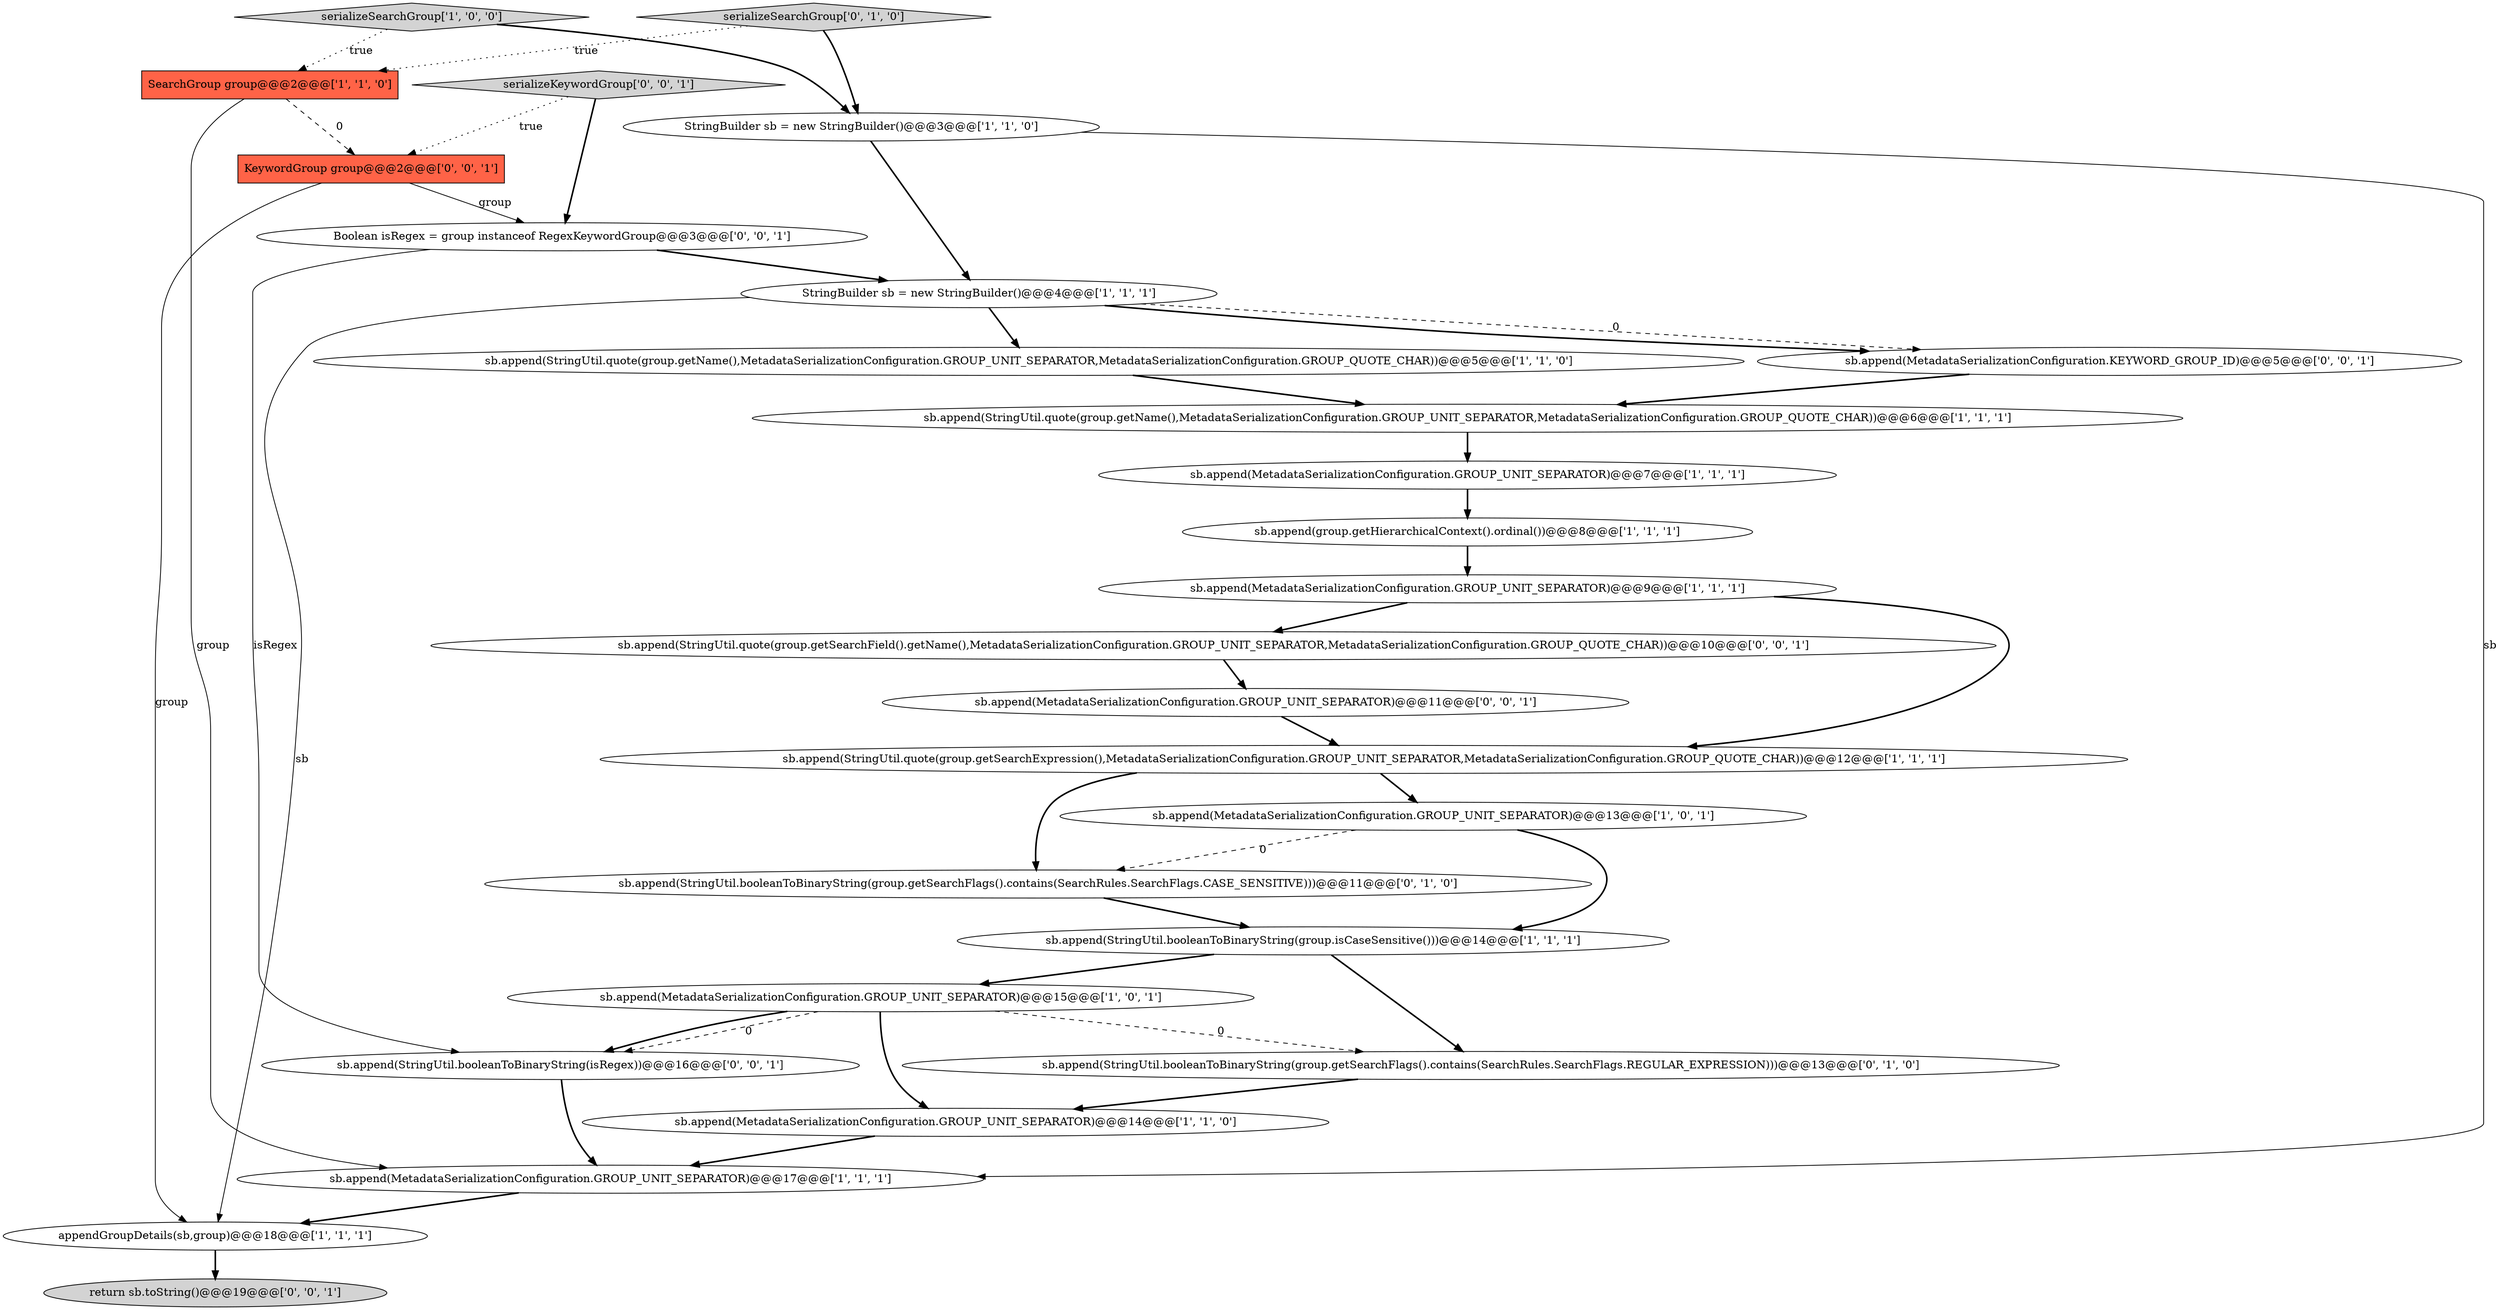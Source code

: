 digraph {
6 [style = filled, label = "sb.append(MetadataSerializationConfiguration.GROUP_UNIT_SEPARATOR)@@@7@@@['1', '1', '1']", fillcolor = white, shape = ellipse image = "AAA0AAABBB1BBB"];
5 [style = filled, label = "SearchGroup group@@@2@@@['1', '1', '0']", fillcolor = tomato, shape = box image = "AAA0AAABBB1BBB"];
4 [style = filled, label = "sb.append(StringUtil.quote(group.getName(),MetadataSerializationConfiguration.GROUP_UNIT_SEPARATOR,MetadataSerializationConfiguration.GROUP_QUOTE_CHAR))@@@5@@@['1', '1', '0']", fillcolor = white, shape = ellipse image = "AAA0AAABBB1BBB"];
21 [style = filled, label = "sb.append(MetadataSerializationConfiguration.GROUP_UNIT_SEPARATOR)@@@11@@@['0', '0', '1']", fillcolor = white, shape = ellipse image = "AAA0AAABBB3BBB"];
23 [style = filled, label = "Boolean isRegex = group instanceof RegexKeywordGroup@@@3@@@['0', '0', '1']", fillcolor = white, shape = ellipse image = "AAA0AAABBB3BBB"];
12 [style = filled, label = "sb.append(MetadataSerializationConfiguration.GROUP_UNIT_SEPARATOR)@@@14@@@['1', '1', '0']", fillcolor = white, shape = ellipse image = "AAA0AAABBB1BBB"];
26 [style = filled, label = "serializeKeywordGroup['0', '0', '1']", fillcolor = lightgray, shape = diamond image = "AAA0AAABBB3BBB"];
0 [style = filled, label = "sb.append(StringUtil.quote(group.getName(),MetadataSerializationConfiguration.GROUP_UNIT_SEPARATOR,MetadataSerializationConfiguration.GROUP_QUOTE_CHAR))@@@6@@@['1', '1', '1']", fillcolor = white, shape = ellipse image = "AAA0AAABBB1BBB"];
22 [style = filled, label = "sb.append(StringUtil.booleanToBinaryString(isRegex))@@@16@@@['0', '0', '1']", fillcolor = white, shape = ellipse image = "AAA0AAABBB3BBB"];
9 [style = filled, label = "sb.append(MetadataSerializationConfiguration.GROUP_UNIT_SEPARATOR)@@@15@@@['1', '0', '1']", fillcolor = white, shape = ellipse image = "AAA0AAABBB1BBB"];
1 [style = filled, label = "sb.append(MetadataSerializationConfiguration.GROUP_UNIT_SEPARATOR)@@@9@@@['1', '1', '1']", fillcolor = white, shape = ellipse image = "AAA0AAABBB1BBB"];
19 [style = filled, label = "KeywordGroup group@@@2@@@['0', '0', '1']", fillcolor = tomato, shape = box image = "AAA0AAABBB3BBB"];
25 [style = filled, label = "sb.append(StringUtil.quote(group.getSearchField().getName(),MetadataSerializationConfiguration.GROUP_UNIT_SEPARATOR,MetadataSerializationConfiguration.GROUP_QUOTE_CHAR))@@@10@@@['0', '0', '1']", fillcolor = white, shape = ellipse image = "AAA0AAABBB3BBB"];
11 [style = filled, label = "serializeSearchGroup['1', '0', '0']", fillcolor = lightgray, shape = diamond image = "AAA0AAABBB1BBB"];
13 [style = filled, label = "sb.append(MetadataSerializationConfiguration.GROUP_UNIT_SEPARATOR)@@@17@@@['1', '1', '1']", fillcolor = white, shape = ellipse image = "AAA0AAABBB1BBB"];
8 [style = filled, label = "StringBuilder sb = new StringBuilder()@@@4@@@['1', '1', '1']", fillcolor = white, shape = ellipse image = "AAA0AAABBB1BBB"];
16 [style = filled, label = "serializeSearchGroup['0', '1', '0']", fillcolor = lightgray, shape = diamond image = "AAA0AAABBB2BBB"];
20 [style = filled, label = "sb.append(MetadataSerializationConfiguration.KEYWORD_GROUP_ID)@@@5@@@['0', '0', '1']", fillcolor = white, shape = ellipse image = "AAA0AAABBB3BBB"];
3 [style = filled, label = "sb.append(group.getHierarchicalContext().ordinal())@@@8@@@['1', '1', '1']", fillcolor = white, shape = ellipse image = "AAA0AAABBB1BBB"];
17 [style = filled, label = "sb.append(StringUtil.booleanToBinaryString(group.getSearchFlags().contains(SearchRules.SearchFlags.CASE_SENSITIVE)))@@@11@@@['0', '1', '0']", fillcolor = white, shape = ellipse image = "AAA1AAABBB2BBB"];
15 [style = filled, label = "StringBuilder sb = new StringBuilder()@@@3@@@['1', '1', '0']", fillcolor = white, shape = ellipse image = "AAA0AAABBB1BBB"];
18 [style = filled, label = "sb.append(StringUtil.booleanToBinaryString(group.getSearchFlags().contains(SearchRules.SearchFlags.REGULAR_EXPRESSION)))@@@13@@@['0', '1', '0']", fillcolor = white, shape = ellipse image = "AAA1AAABBB2BBB"];
2 [style = filled, label = "sb.append(StringUtil.quote(group.getSearchExpression(),MetadataSerializationConfiguration.GROUP_UNIT_SEPARATOR,MetadataSerializationConfiguration.GROUP_QUOTE_CHAR))@@@12@@@['1', '1', '1']", fillcolor = white, shape = ellipse image = "AAA0AAABBB1BBB"];
24 [style = filled, label = "return sb.toString()@@@19@@@['0', '0', '1']", fillcolor = lightgray, shape = ellipse image = "AAA0AAABBB3BBB"];
10 [style = filled, label = "sb.append(StringUtil.booleanToBinaryString(group.isCaseSensitive()))@@@14@@@['1', '1', '1']", fillcolor = white, shape = ellipse image = "AAA0AAABBB1BBB"];
14 [style = filled, label = "sb.append(MetadataSerializationConfiguration.GROUP_UNIT_SEPARATOR)@@@13@@@['1', '0', '1']", fillcolor = white, shape = ellipse image = "AAA0AAABBB1BBB"];
7 [style = filled, label = "appendGroupDetails(sb,group)@@@18@@@['1', '1', '1']", fillcolor = white, shape = ellipse image = "AAA0AAABBB1BBB"];
0->6 [style = bold, label=""];
9->22 [style = bold, label=""];
9->18 [style = dashed, label="0"];
13->7 [style = bold, label=""];
5->13 [style = solid, label="group"];
23->22 [style = solid, label="isRegex"];
8->7 [style = solid, label="sb"];
19->23 [style = solid, label="group"];
7->24 [style = bold, label=""];
8->4 [style = bold, label=""];
10->9 [style = bold, label=""];
19->7 [style = solid, label="group"];
16->15 [style = bold, label=""];
14->17 [style = dashed, label="0"];
11->15 [style = bold, label=""];
5->19 [style = dashed, label="0"];
1->25 [style = bold, label=""];
2->17 [style = bold, label=""];
3->1 [style = bold, label=""];
12->13 [style = bold, label=""];
10->18 [style = bold, label=""];
21->2 [style = bold, label=""];
8->20 [style = dashed, label="0"];
25->21 [style = bold, label=""];
23->8 [style = bold, label=""];
6->3 [style = bold, label=""];
26->23 [style = bold, label=""];
2->14 [style = bold, label=""];
26->19 [style = dotted, label="true"];
18->12 [style = bold, label=""];
15->13 [style = solid, label="sb"];
20->0 [style = bold, label=""];
14->10 [style = bold, label=""];
16->5 [style = dotted, label="true"];
15->8 [style = bold, label=""];
1->2 [style = bold, label=""];
8->20 [style = bold, label=""];
17->10 [style = bold, label=""];
22->13 [style = bold, label=""];
4->0 [style = bold, label=""];
9->22 [style = dashed, label="0"];
9->12 [style = bold, label=""];
11->5 [style = dotted, label="true"];
}
